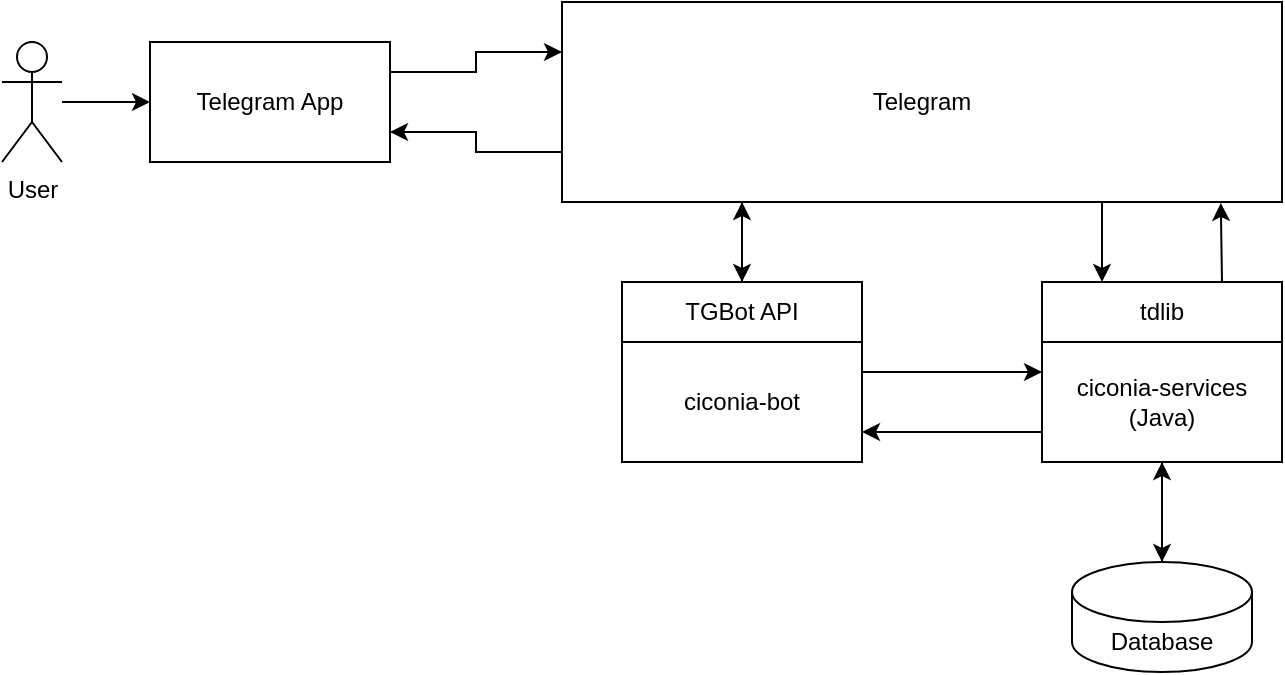 <mxfile version="23.1.5" type="embed" pages="4">
  <diagram id="23iRSUPoRavnBvh4doch" name="Prototype">
    <mxGraphModel dx="1207" dy="770" grid="1" gridSize="10" guides="1" tooltips="1" connect="1" arrows="1" fold="1" page="1" pageScale="1" pageWidth="827" pageHeight="1169" math="0" shadow="0">
      <root>
        <mxCell id="0" />
        <mxCell id="1" parent="0" />
        <mxCell id="12" style="edgeStyle=orthogonalEdgeStyle;rounded=0;orthogonalLoop=1;jettySize=auto;html=1;exitX=0.75;exitY=1;exitDx=0;exitDy=0;entryX=0.25;entryY=0;entryDx=0;entryDy=0;" parent="1" source="3" target="5" edge="1">
          <mxGeometry relative="1" as="geometry" />
        </mxCell>
        <mxCell id="19" style="edgeStyle=orthogonalEdgeStyle;rounded=0;orthogonalLoop=1;jettySize=auto;html=1;exitX=0.25;exitY=1;exitDx=0;exitDy=0;entryX=0.5;entryY=0;entryDx=0;entryDy=0;" parent="1" source="3" target="17" edge="1">
          <mxGeometry relative="1" as="geometry" />
        </mxCell>
        <mxCell id="41" style="edgeStyle=orthogonalEdgeStyle;rounded=0;orthogonalLoop=1;jettySize=auto;html=1;exitX=0;exitY=0.75;exitDx=0;exitDy=0;entryX=1;entryY=0.75;entryDx=0;entryDy=0;" parent="1" source="3" target="20" edge="1">
          <mxGeometry relative="1" as="geometry" />
        </mxCell>
        <mxCell id="3" value="Telegram" style="rounded=0;whiteSpace=wrap;html=1;" parent="1" vertex="1">
          <mxGeometry x="374" y="417" width="360" height="100" as="geometry" />
        </mxCell>
        <mxCell id="6" value="" style="group" parent="1" vertex="1" connectable="0">
          <mxGeometry x="614" y="557" width="120" height="90" as="geometry" />
        </mxCell>
        <mxCell id="4" value="ciconia-services (Java)" style="rounded=0;whiteSpace=wrap;html=1;" parent="6" vertex="1">
          <mxGeometry y="30" width="120" height="60" as="geometry" />
        </mxCell>
        <mxCell id="5" value="tdlib" style="rounded=0;whiteSpace=wrap;html=1;" parent="6" vertex="1">
          <mxGeometry width="120" height="30" as="geometry" />
        </mxCell>
        <mxCell id="13" style="edgeStyle=orthogonalEdgeStyle;rounded=0;orthogonalLoop=1;jettySize=auto;html=1;exitX=0.75;exitY=0;exitDx=0;exitDy=0;entryX=0.915;entryY=1.005;entryDx=0;entryDy=0;entryPerimeter=0;" parent="1" source="5" target="3" edge="1">
          <mxGeometry relative="1" as="geometry" />
        </mxCell>
        <mxCell id="15" value="" style="group" parent="1" vertex="1" connectable="0">
          <mxGeometry x="404" y="557" width="120" height="90" as="geometry" />
        </mxCell>
        <mxCell id="16" value="ciconia-bot" style="rounded=0;whiteSpace=wrap;html=1;" parent="15" vertex="1">
          <mxGeometry y="30" width="120" height="60" as="geometry" />
        </mxCell>
        <mxCell id="17" value="TGBot API" style="rounded=0;whiteSpace=wrap;html=1;" parent="15" vertex="1">
          <mxGeometry width="120" height="30" as="geometry" />
        </mxCell>
        <mxCell id="18" style="edgeStyle=orthogonalEdgeStyle;rounded=0;orthogonalLoop=1;jettySize=auto;html=1;exitX=0.5;exitY=0;exitDx=0;exitDy=0;entryX=0.25;entryY=1;entryDx=0;entryDy=0;" parent="1" source="17" target="3" edge="1">
          <mxGeometry relative="1" as="geometry" />
        </mxCell>
        <mxCell id="40" style="edgeStyle=orthogonalEdgeStyle;rounded=0;orthogonalLoop=1;jettySize=auto;html=1;exitX=1;exitY=0.25;exitDx=0;exitDy=0;entryX=0;entryY=0.25;entryDx=0;entryDy=0;" parent="1" source="20" target="3" edge="1">
          <mxGeometry relative="1" as="geometry" />
        </mxCell>
        <mxCell id="20" value="Telegram App" style="rounded=0;whiteSpace=wrap;html=1;" parent="1" vertex="1">
          <mxGeometry x="168" y="437" width="120" height="60" as="geometry" />
        </mxCell>
        <mxCell id="25" style="edgeStyle=orthogonalEdgeStyle;rounded=0;orthogonalLoop=1;jettySize=auto;html=1;entryX=0;entryY=0.5;entryDx=0;entryDy=0;" parent="1" source="24" target="20" edge="1">
          <mxGeometry relative="1" as="geometry" />
        </mxCell>
        <mxCell id="24" value="User" style="shape=umlActor;verticalLabelPosition=bottom;verticalAlign=top;html=1;outlineConnect=0;" parent="1" vertex="1">
          <mxGeometry x="94" y="437" width="30" height="60" as="geometry" />
        </mxCell>
        <mxCell id="43" style="edgeStyle=orthogonalEdgeStyle;rounded=0;orthogonalLoop=1;jettySize=auto;html=1;exitX=0.5;exitY=0;exitDx=0;exitDy=0;exitPerimeter=0;entryX=0.5;entryY=1;entryDx=0;entryDy=0;" parent="1" source="31" target="4" edge="1">
          <mxGeometry relative="1" as="geometry" />
        </mxCell>
        <mxCell id="31" value="Database" style="shape=cylinder3;whiteSpace=wrap;html=1;boundedLbl=1;backgroundOutline=1;size=15;" parent="1" vertex="1">
          <mxGeometry x="629" y="697" width="90" height="55" as="geometry" />
        </mxCell>
        <mxCell id="38" style="edgeStyle=orthogonalEdgeStyle;rounded=0;orthogonalLoop=1;jettySize=auto;html=1;exitX=1;exitY=0.25;exitDx=0;exitDy=0;entryX=0;entryY=0.25;entryDx=0;entryDy=0;" parent="1" source="16" target="4" edge="1">
          <mxGeometry relative="1" as="geometry" />
        </mxCell>
        <mxCell id="39" style="edgeStyle=orthogonalEdgeStyle;rounded=0;orthogonalLoop=1;jettySize=auto;html=1;exitX=0;exitY=0.75;exitDx=0;exitDy=0;entryX=1;entryY=0.75;entryDx=0;entryDy=0;" parent="1" source="4" target="16" edge="1">
          <mxGeometry relative="1" as="geometry" />
        </mxCell>
        <mxCell id="42" style="edgeStyle=orthogonalEdgeStyle;rounded=0;orthogonalLoop=1;jettySize=auto;html=1;exitX=0.5;exitY=1;exitDx=0;exitDy=0;entryX=0.5;entryY=0;entryDx=0;entryDy=0;entryPerimeter=0;" parent="1" source="4" target="31" edge="1">
          <mxGeometry relative="1" as="geometry" />
        </mxCell>
      </root>
    </mxGraphModel>
  </diagram>
  <diagram id="TZAkJrTPE075o1jGpzSU" name="Scalling">
    <mxGraphModel dx="1160" dy="800" grid="1" gridSize="10" guides="1" tooltips="1" connect="1" arrows="1" fold="1" page="1" pageScale="1" pageWidth="850" pageHeight="1100" math="0" shadow="0">
      <root>
        <mxCell id="0" />
        <mxCell id="1" parent="0" />
        <mxCell id="9VFUvdVBJb9TwKsWj_lX-1" style="edgeStyle=orthogonalEdgeStyle;rounded=0;orthogonalLoop=1;jettySize=auto;html=1;exitX=0;exitY=0.75;exitDx=0;exitDy=0;entryX=1;entryY=0.75;entryDx=0;entryDy=0;" parent="1" source="9VFUvdVBJb9TwKsWj_lX-2" target="9VFUvdVBJb9TwKsWj_lX-4" edge="1">
          <mxGeometry relative="1" as="geometry" />
        </mxCell>
        <mxCell id="-p5dmgcUsTs1yUpg1Aqh-49" style="edgeStyle=orthogonalEdgeStyle;rounded=0;orthogonalLoop=1;jettySize=auto;html=1;exitX=0.25;exitY=1;exitDx=0;exitDy=0;entryX=0.5;entryY=0;entryDx=0;entryDy=0;" parent="1" source="9VFUvdVBJb9TwKsWj_lX-2" target="d-3tx2xMSrB6JJNtMcvm-3" edge="1">
          <mxGeometry relative="1" as="geometry" />
        </mxCell>
        <mxCell id="9VFUvdVBJb9TwKsWj_lX-2" value="Telegram" style="rounded=0;whiteSpace=wrap;html=1;" parent="1" vertex="1">
          <mxGeometry x="404" y="270" width="256" height="100" as="geometry" />
        </mxCell>
        <mxCell id="9VFUvdVBJb9TwKsWj_lX-3" style="edgeStyle=orthogonalEdgeStyle;rounded=0;orthogonalLoop=1;jettySize=auto;html=1;exitX=1;exitY=0.25;exitDx=0;exitDy=0;entryX=0;entryY=0.25;entryDx=0;entryDy=0;" parent="1" source="9VFUvdVBJb9TwKsWj_lX-4" target="9VFUvdVBJb9TwKsWj_lX-2" edge="1">
          <mxGeometry relative="1" as="geometry" />
        </mxCell>
        <mxCell id="9VFUvdVBJb9TwKsWj_lX-4" value="Telegram App" style="rounded=0;whiteSpace=wrap;html=1;" parent="1" vertex="1">
          <mxGeometry x="190" y="290" width="120" height="60" as="geometry" />
        </mxCell>
        <mxCell id="9VFUvdVBJb9TwKsWj_lX-5" style="edgeStyle=orthogonalEdgeStyle;rounded=0;orthogonalLoop=1;jettySize=auto;html=1;entryX=0;entryY=0.5;entryDx=0;entryDy=0;" parent="1" source="9VFUvdVBJb9TwKsWj_lX-6" target="9VFUvdVBJb9TwKsWj_lX-4" edge="1">
          <mxGeometry relative="1" as="geometry" />
        </mxCell>
        <mxCell id="9VFUvdVBJb9TwKsWj_lX-6" value="User" style="shape=umlActor;verticalLabelPosition=bottom;verticalAlign=top;html=1;outlineConnect=0;" parent="1" vertex="1">
          <mxGeometry x="110" y="290" width="30" height="60" as="geometry" />
        </mxCell>
        <mxCell id="d-3tx2xMSrB6JJNtMcvm-1" value="" style="group" parent="1" vertex="1" connectable="0">
          <mxGeometry x="408" y="414" width="120" height="92" as="geometry" />
        </mxCell>
        <mxCell id="d-3tx2xMSrB6JJNtMcvm-2" value="ciconia-bot" style="rounded=0;whiteSpace=wrap;html=1;" parent="d-3tx2xMSrB6JJNtMcvm-1" vertex="1">
          <mxGeometry y="30" width="120" height="60" as="geometry" />
        </mxCell>
        <mxCell id="d-3tx2xMSrB6JJNtMcvm-3" value="TGBot API" style="rounded=0;whiteSpace=wrap;html=1;" parent="d-3tx2xMSrB6JJNtMcvm-1" vertex="1">
          <mxGeometry width="120" height="30" as="geometry" />
        </mxCell>
        <mxCell id="-p5dmgcUsTs1yUpg1Aqh-57" style="edgeStyle=orthogonalEdgeStyle;rounded=0;orthogonalLoop=1;jettySize=auto;html=1;exitX=1;exitY=0.5;exitDx=0;exitDy=0;exitPerimeter=0;entryX=0;entryY=0.5;entryDx=0;entryDy=0;" parent="1" source="RIoNMGb2kLzQZ3v9aLQS-3" target="-p5dmgcUsTs1yUpg1Aqh-34" edge="1">
          <mxGeometry relative="1" as="geometry" />
        </mxCell>
        <mxCell id="RIoNMGb2kLzQZ3v9aLQS-3" value="Gateway DB" style="shape=cylinder3;whiteSpace=wrap;html=1;boundedLbl=1;backgroundOutline=1;size=15;" parent="1" vertex="1">
          <mxGeometry x="70" y="444" width="110" height="60" as="geometry" />
        </mxCell>
        <mxCell id="-p5dmgcUsTs1yUpg1Aqh-1" value="" style="group" parent="1" vertex="1" connectable="0">
          <mxGeometry x="140" y="741" width="120" height="90" as="geometry" />
        </mxCell>
        <mxCell id="-p5dmgcUsTs1yUpg1Aqh-2" value="ciconia-services (Java)" style="rounded=0;whiteSpace=wrap;html=1;" parent="-p5dmgcUsTs1yUpg1Aqh-1" vertex="1">
          <mxGeometry y="30" width="120" height="60" as="geometry" />
        </mxCell>
        <mxCell id="-p5dmgcUsTs1yUpg1Aqh-3" value="tdlib" style="rounded=0;whiteSpace=wrap;html=1;" parent="-p5dmgcUsTs1yUpg1Aqh-1" vertex="1">
          <mxGeometry width="120" height="30" as="geometry" />
        </mxCell>
        <mxCell id="-p5dmgcUsTs1yUpg1Aqh-4" value="" style="group" parent="1" vertex="1" connectable="0">
          <mxGeometry x="290" y="741" width="120" height="90" as="geometry" />
        </mxCell>
        <mxCell id="-p5dmgcUsTs1yUpg1Aqh-5" value="ciconia-services (Java)" style="rounded=0;whiteSpace=wrap;html=1;" parent="-p5dmgcUsTs1yUpg1Aqh-4" vertex="1">
          <mxGeometry y="30" width="120" height="60" as="geometry" />
        </mxCell>
        <mxCell id="-p5dmgcUsTs1yUpg1Aqh-6" value="tdlib" style="rounded=0;whiteSpace=wrap;html=1;" parent="-p5dmgcUsTs1yUpg1Aqh-4" vertex="1">
          <mxGeometry width="120" height="30" as="geometry" />
        </mxCell>
        <mxCell id="-p5dmgcUsTs1yUpg1Aqh-7" value="" style="group" parent="1" vertex="1" connectable="0">
          <mxGeometry x="450" y="741" width="120" height="90" as="geometry" />
        </mxCell>
        <mxCell id="-p5dmgcUsTs1yUpg1Aqh-8" value="ciconia-services (Java)" style="rounded=0;whiteSpace=wrap;html=1;" parent="-p5dmgcUsTs1yUpg1Aqh-7" vertex="1">
          <mxGeometry y="30" width="120" height="60" as="geometry" />
        </mxCell>
        <mxCell id="-p5dmgcUsTs1yUpg1Aqh-9" value="tdlib" style="rounded=0;whiteSpace=wrap;html=1;" parent="-p5dmgcUsTs1yUpg1Aqh-7" vertex="1">
          <mxGeometry width="120" height="30" as="geometry" />
        </mxCell>
        <mxCell id="-p5dmgcUsTs1yUpg1Aqh-11" value="&lt;font style=&quot;font-size: 20px;&quot;&gt;......&lt;/font&gt;" style="text;html=1;align=center;verticalAlign=middle;whiteSpace=wrap;rounded=0;" parent="1" vertex="1">
          <mxGeometry x="590" y="771" width="60" height="30" as="geometry" />
        </mxCell>
        <mxCell id="-p5dmgcUsTs1yUpg1Aqh-12" value="" style="group" parent="1" vertex="1" connectable="0">
          <mxGeometry x="660" y="741" width="120" height="90" as="geometry" />
        </mxCell>
        <mxCell id="-p5dmgcUsTs1yUpg1Aqh-13" value="ciconia-services (Java)" style="rounded=0;whiteSpace=wrap;html=1;" parent="-p5dmgcUsTs1yUpg1Aqh-12" vertex="1">
          <mxGeometry y="30" width="120" height="60" as="geometry" />
        </mxCell>
        <mxCell id="-p5dmgcUsTs1yUpg1Aqh-14" value="tdlib" style="rounded=0;whiteSpace=wrap;html=1;" parent="-p5dmgcUsTs1yUpg1Aqh-12" vertex="1">
          <mxGeometry width="120" height="30" as="geometry" />
        </mxCell>
        <mxCell id="-p5dmgcUsTs1yUpg1Aqh-16" style="edgeStyle=orthogonalEdgeStyle;rounded=0;orthogonalLoop=1;jettySize=auto;html=1;exitX=0.5;exitY=0;exitDx=0;exitDy=0;entryX=1;entryY=0.5;entryDx=0;entryDy=0;entryPerimeter=0;" parent="1" source="-p5dmgcUsTs1yUpg1Aqh-3" target="-p5dmgcUsTs1yUpg1Aqh-15" edge="1">
          <mxGeometry relative="1" as="geometry" />
        </mxCell>
        <mxCell id="-p5dmgcUsTs1yUpg1Aqh-18" style="edgeStyle=orthogonalEdgeStyle;rounded=0;orthogonalLoop=1;jettySize=auto;html=1;exitX=0.5;exitY=0;exitDx=0;exitDy=0;entryX=1;entryY=0.5;entryDx=0;entryDy=0;entryPerimeter=0;" parent="1" source="-p5dmgcUsTs1yUpg1Aqh-6" target="-p5dmgcUsTs1yUpg1Aqh-15" edge="1">
          <mxGeometry relative="1" as="geometry" />
        </mxCell>
        <mxCell id="-p5dmgcUsTs1yUpg1Aqh-19" style="edgeStyle=orthogonalEdgeStyle;rounded=0;orthogonalLoop=1;jettySize=auto;html=1;exitX=0.5;exitY=0;exitDx=0;exitDy=0;entryX=1;entryY=0.5;entryDx=0;entryDy=0;entryPerimeter=0;" parent="1" source="-p5dmgcUsTs1yUpg1Aqh-9" target="-p5dmgcUsTs1yUpg1Aqh-15" edge="1">
          <mxGeometry relative="1" as="geometry" />
        </mxCell>
        <mxCell id="-p5dmgcUsTs1yUpg1Aqh-20" style="edgeStyle=orthogonalEdgeStyle;rounded=0;orthogonalLoop=1;jettySize=auto;html=1;exitX=0.5;exitY=0;exitDx=0;exitDy=0;entryX=1;entryY=0.5;entryDx=0;entryDy=0;entryPerimeter=0;" parent="1" source="-p5dmgcUsTs1yUpg1Aqh-14" target="-p5dmgcUsTs1yUpg1Aqh-15" edge="1">
          <mxGeometry relative="1" as="geometry" />
        </mxCell>
        <mxCell id="-p5dmgcUsTs1yUpg1Aqh-41" style="edgeStyle=orthogonalEdgeStyle;rounded=0;orthogonalLoop=1;jettySize=auto;html=1;exitX=0.25;exitY=1;exitDx=0;exitDy=0;entryX=-0.011;entryY=0.84;entryDx=0;entryDy=0;entryPerimeter=0;" parent="1" source="-p5dmgcUsTs1yUpg1Aqh-34" target="-p5dmgcUsTs1yUpg1Aqh-15" edge="1">
          <mxGeometry relative="1" as="geometry">
            <mxPoint x="250" y="650" as="targetPoint" />
          </mxGeometry>
        </mxCell>
        <mxCell id="-p5dmgcUsTs1yUpg1Aqh-43" style="edgeStyle=orthogonalEdgeStyle;rounded=0;orthogonalLoop=1;jettySize=auto;html=1;exitX=1;exitY=0.75;exitDx=0;exitDy=0;entryX=0;entryY=0.75;entryDx=0;entryDy=0;" parent="1" source="-p5dmgcUsTs1yUpg1Aqh-34" target="d-3tx2xMSrB6JJNtMcvm-2" edge="1">
          <mxGeometry relative="1" as="geometry" />
        </mxCell>
        <mxCell id="-p5dmgcUsTs1yUpg1Aqh-34" value="Gateway service" style="rounded=0;whiteSpace=wrap;html=1;" parent="1" vertex="1">
          <mxGeometry x="228" y="444" width="120" height="60" as="geometry" />
        </mxCell>
        <mxCell id="-p5dmgcUsTs1yUpg1Aqh-44" style="edgeStyle=orthogonalEdgeStyle;rounded=0;orthogonalLoop=1;jettySize=auto;html=1;exitX=0;exitY=0.25;exitDx=0;exitDy=0;entryX=1;entryY=0.25;entryDx=0;entryDy=0;" parent="1" source="d-3tx2xMSrB6JJNtMcvm-2" target="-p5dmgcUsTs1yUpg1Aqh-34" edge="1">
          <mxGeometry relative="1" as="geometry" />
        </mxCell>
        <mxCell id="-p5dmgcUsTs1yUpg1Aqh-48" style="edgeStyle=orthogonalEdgeStyle;rounded=0;orthogonalLoop=1;jettySize=auto;html=1;exitX=0.75;exitY=1;exitDx=0;exitDy=0;entryX=0;entryY=0;entryDx=0;entryDy=153.25;entryPerimeter=0;" parent="1" source="9VFUvdVBJb9TwKsWj_lX-2" target="-p5dmgcUsTs1yUpg1Aqh-15" edge="1">
          <mxGeometry relative="1" as="geometry" />
        </mxCell>
        <mxCell id="-p5dmgcUsTs1yUpg1Aqh-50" style="edgeStyle=orthogonalEdgeStyle;rounded=0;orthogonalLoop=1;jettySize=auto;html=1;exitX=0;exitY=0;exitDx=0;exitDy=431.25;exitPerimeter=0;entryX=0.75;entryY=1;entryDx=0;entryDy=0;" parent="1" source="-p5dmgcUsTs1yUpg1Aqh-15" target="-p5dmgcUsTs1yUpg1Aqh-34" edge="1">
          <mxGeometry relative="1" as="geometry" />
        </mxCell>
        <mxCell id="-p5dmgcUsTs1yUpg1Aqh-51" value="" style="group" parent="1" vertex="1" connectable="0">
          <mxGeometry x="165" y="606" width="585" height="35" as="geometry" />
        </mxCell>
        <mxCell id="-p5dmgcUsTs1yUpg1Aqh-15" value="" style="shape=cylinder3;whiteSpace=wrap;html=1;boundedLbl=1;backgroundOutline=1;size=15;rotation=90;" parent="-p5dmgcUsTs1yUpg1Aqh-51" vertex="1">
          <mxGeometry x="275" y="-275" width="35" height="585" as="geometry" />
        </mxCell>
        <mxCell id="-p5dmgcUsTs1yUpg1Aqh-32" value="HTTP, MTProto" style="text;html=1;align=center;verticalAlign=middle;whiteSpace=wrap;rounded=0;" parent="-p5dmgcUsTs1yUpg1Aqh-51" vertex="1">
          <mxGeometry x="221.75" y="2.5" width="98.5" height="30" as="geometry" />
        </mxCell>
        <mxCell id="-p5dmgcUsTs1yUpg1Aqh-52" style="edgeStyle=orthogonalEdgeStyle;rounded=0;orthogonalLoop=1;jettySize=auto;html=1;exitX=0;exitY=0;exitDx=0;exitDy=153.75;exitPerimeter=0;entryX=0.75;entryY=1;entryDx=0;entryDy=0;" parent="1" source="-p5dmgcUsTs1yUpg1Aqh-15" target="9VFUvdVBJb9TwKsWj_lX-2" edge="1">
          <mxGeometry relative="1" as="geometry" />
        </mxCell>
        <mxCell id="-p5dmgcUsTs1yUpg1Aqh-53" style="edgeStyle=orthogonalEdgeStyle;rounded=0;orthogonalLoop=1;jettySize=auto;html=1;exitX=1;exitY=0.5;exitDx=0;exitDy=0;exitPerimeter=0;entryX=0.5;entryY=0;entryDx=0;entryDy=0;" parent="1" source="-p5dmgcUsTs1yUpg1Aqh-15" target="-p5dmgcUsTs1yUpg1Aqh-3" edge="1">
          <mxGeometry relative="1" as="geometry" />
        </mxCell>
        <mxCell id="-p5dmgcUsTs1yUpg1Aqh-54" style="edgeStyle=orthogonalEdgeStyle;rounded=0;orthogonalLoop=1;jettySize=auto;html=1;exitX=1;exitY=0.5;exitDx=0;exitDy=0;exitPerimeter=0;entryX=0.5;entryY=0;entryDx=0;entryDy=0;" parent="1" source="-p5dmgcUsTs1yUpg1Aqh-15" target="-p5dmgcUsTs1yUpg1Aqh-6" edge="1">
          <mxGeometry relative="1" as="geometry" />
        </mxCell>
        <mxCell id="-p5dmgcUsTs1yUpg1Aqh-55" style="edgeStyle=orthogonalEdgeStyle;rounded=0;orthogonalLoop=1;jettySize=auto;html=1;exitX=1;exitY=0.5;exitDx=0;exitDy=0;exitPerimeter=0;entryX=0.5;entryY=0;entryDx=0;entryDy=0;" parent="1" source="-p5dmgcUsTs1yUpg1Aqh-15" target="-p5dmgcUsTs1yUpg1Aqh-9" edge="1">
          <mxGeometry relative="1" as="geometry" />
        </mxCell>
        <mxCell id="-p5dmgcUsTs1yUpg1Aqh-56" style="edgeStyle=orthogonalEdgeStyle;rounded=0;orthogonalLoop=1;jettySize=auto;html=1;exitX=1;exitY=0.5;exitDx=0;exitDy=0;exitPerimeter=0;entryX=0.5;entryY=0;entryDx=0;entryDy=0;" parent="1" source="-p5dmgcUsTs1yUpg1Aqh-15" target="-p5dmgcUsTs1yUpg1Aqh-14" edge="1">
          <mxGeometry relative="1" as="geometry" />
        </mxCell>
        <mxCell id="-p5dmgcUsTs1yUpg1Aqh-58" style="edgeStyle=orthogonalEdgeStyle;rounded=0;orthogonalLoop=1;jettySize=auto;html=1;exitX=0;exitY=0.5;exitDx=0;exitDy=0;entryX=1;entryY=0.5;entryDx=0;entryDy=0;entryPerimeter=0;" parent="1" source="-p5dmgcUsTs1yUpg1Aqh-34" target="RIoNMGb2kLzQZ3v9aLQS-3" edge="1">
          <mxGeometry relative="1" as="geometry" />
        </mxCell>
      </root>
    </mxGraphModel>
  </diagram>
  <diagram id="ZtVJnoFqKTWC91mG8yb8" name="Entities">
    <mxGraphModel dx="1207" dy="770" grid="1" gridSize="10" guides="1" tooltips="1" connect="1" arrows="1" fold="1" page="1" pageScale="1" pageWidth="850" pageHeight="1100" math="0" shadow="0">
      <root>
        <mxCell id="0" />
        <mxCell id="1" parent="0" />
        <mxCell id="-vrXucnVgT2ec5e4fZtO-1" value="channels" style="shape=table;startSize=30;container=1;collapsible=1;childLayout=tableLayout;fixedRows=1;rowLines=0;fontStyle=1;align=center;resizeLast=1;html=1;" parent="1" vertex="1">
          <mxGeometry x="20" y="260" width="180" height="150" as="geometry" />
        </mxCell>
        <mxCell id="-vrXucnVgT2ec5e4fZtO-2" value="" style="shape=tableRow;horizontal=0;startSize=0;swimlaneHead=0;swimlaneBody=0;fillColor=none;collapsible=0;dropTarget=0;points=[[0,0.5],[1,0.5]];portConstraint=eastwest;top=0;left=0;right=0;bottom=1;" parent="-vrXucnVgT2ec5e4fZtO-1" vertex="1">
          <mxGeometry y="30" width="180" height="30" as="geometry" />
        </mxCell>
        <mxCell id="-vrXucnVgT2ec5e4fZtO-3" value="PK" style="shape=partialRectangle;connectable=0;fillColor=none;top=0;left=0;bottom=0;right=0;fontStyle=1;overflow=hidden;whiteSpace=wrap;html=1;" parent="-vrXucnVgT2ec5e4fZtO-2" vertex="1">
          <mxGeometry width="30" height="30" as="geometry">
            <mxRectangle width="30" height="30" as="alternateBounds" />
          </mxGeometry>
        </mxCell>
        <mxCell id="-vrXucnVgT2ec5e4fZtO-4" value="id" style="shape=partialRectangle;connectable=0;fillColor=none;top=0;left=0;bottom=0;right=0;align=left;spacingLeft=6;fontStyle=5;overflow=hidden;whiteSpace=wrap;html=1;" parent="-vrXucnVgT2ec5e4fZtO-2" vertex="1">
          <mxGeometry x="30" width="150" height="30" as="geometry">
            <mxRectangle width="150" height="30" as="alternateBounds" />
          </mxGeometry>
        </mxCell>
        <mxCell id="-vrXucnVgT2ec5e4fZtO-5" value="" style="shape=tableRow;horizontal=0;startSize=0;swimlaneHead=0;swimlaneBody=0;fillColor=none;collapsible=0;dropTarget=0;points=[[0,0.5],[1,0.5]];portConstraint=eastwest;top=0;left=0;right=0;bottom=0;" parent="-vrXucnVgT2ec5e4fZtO-1" vertex="1">
          <mxGeometry y="60" width="180" height="30" as="geometry" />
        </mxCell>
        <mxCell id="-vrXucnVgT2ec5e4fZtO-6" value="" style="shape=partialRectangle;connectable=0;fillColor=none;top=0;left=0;bottom=0;right=0;editable=1;overflow=hidden;whiteSpace=wrap;html=1;" parent="-vrXucnVgT2ec5e4fZtO-5" vertex="1">
          <mxGeometry width="30" height="30" as="geometry">
            <mxRectangle width="30" height="30" as="alternateBounds" />
          </mxGeometry>
        </mxCell>
        <mxCell id="-vrXucnVgT2ec5e4fZtO-7" value="supergroup_id" style="shape=partialRectangle;connectable=0;fillColor=none;top=0;left=0;bottom=0;right=0;align=left;spacingLeft=6;overflow=hidden;whiteSpace=wrap;html=1;" parent="-vrXucnVgT2ec5e4fZtO-5" vertex="1">
          <mxGeometry x="30" width="150" height="30" as="geometry">
            <mxRectangle width="150" height="30" as="alternateBounds" />
          </mxGeometry>
        </mxCell>
        <mxCell id="-vrXucnVgT2ec5e4fZtO-8" value="" style="shape=tableRow;horizontal=0;startSize=0;swimlaneHead=0;swimlaneBody=0;fillColor=none;collapsible=0;dropTarget=0;points=[[0,0.5],[1,0.5]];portConstraint=eastwest;top=0;left=0;right=0;bottom=0;" parent="-vrXucnVgT2ec5e4fZtO-1" vertex="1">
          <mxGeometry y="90" width="180" height="30" as="geometry" />
        </mxCell>
        <mxCell id="-vrXucnVgT2ec5e4fZtO-9" value="" style="shape=partialRectangle;connectable=0;fillColor=none;top=0;left=0;bottom=0;right=0;editable=1;overflow=hidden;whiteSpace=wrap;html=1;" parent="-vrXucnVgT2ec5e4fZtO-8" vertex="1">
          <mxGeometry width="30" height="30" as="geometry">
            <mxRectangle width="30" height="30" as="alternateBounds" />
          </mxGeometry>
        </mxCell>
        <mxCell id="-vrXucnVgT2ec5e4fZtO-10" value="name" style="shape=partialRectangle;connectable=0;fillColor=none;top=0;left=0;bottom=0;right=0;align=left;spacingLeft=6;overflow=hidden;whiteSpace=wrap;html=1;" parent="-vrXucnVgT2ec5e4fZtO-8" vertex="1">
          <mxGeometry x="30" width="150" height="30" as="geometry">
            <mxRectangle width="150" height="30" as="alternateBounds" />
          </mxGeometry>
        </mxCell>
        <mxCell id="-vrXucnVgT2ec5e4fZtO-11" value="" style="shape=tableRow;horizontal=0;startSize=0;swimlaneHead=0;swimlaneBody=0;fillColor=none;collapsible=0;dropTarget=0;points=[[0,0.5],[1,0.5]];portConstraint=eastwest;top=0;left=0;right=0;bottom=0;" parent="-vrXucnVgT2ec5e4fZtO-1" vertex="1">
          <mxGeometry y="120" width="180" height="30" as="geometry" />
        </mxCell>
        <mxCell id="-vrXucnVgT2ec5e4fZtO-12" value="" style="shape=partialRectangle;connectable=0;fillColor=none;top=0;left=0;bottom=0;right=0;editable=1;overflow=hidden;whiteSpace=wrap;html=1;" parent="-vrXucnVgT2ec5e4fZtO-11" vertex="1">
          <mxGeometry width="30" height="30" as="geometry">
            <mxRectangle width="30" height="30" as="alternateBounds" />
          </mxGeometry>
        </mxCell>
        <mxCell id="-vrXucnVgT2ec5e4fZtO-13" value="title" style="shape=partialRectangle;connectable=0;fillColor=none;top=0;left=0;bottom=0;right=0;align=left;spacingLeft=6;overflow=hidden;whiteSpace=wrap;html=1;" parent="-vrXucnVgT2ec5e4fZtO-11" vertex="1">
          <mxGeometry x="30" width="150" height="30" as="geometry">
            <mxRectangle width="150" height="30" as="alternateBounds" />
          </mxGeometry>
        </mxCell>
        <mxCell id="-vrXucnVgT2ec5e4fZtO-14" value="messages" style="shape=table;startSize=30;container=1;collapsible=1;childLayout=tableLayout;fixedRows=1;rowLines=0;fontStyle=1;align=center;resizeLast=1;html=1;" parent="1" vertex="1">
          <mxGeometry x="280" y="380" width="180" height="180" as="geometry" />
        </mxCell>
        <mxCell id="-vrXucnVgT2ec5e4fZtO-15" value="" style="shape=tableRow;horizontal=0;startSize=0;swimlaneHead=0;swimlaneBody=0;fillColor=none;collapsible=0;dropTarget=0;points=[[0,0.5],[1,0.5]];portConstraint=eastwest;top=0;left=0;right=0;bottom=1;" parent="-vrXucnVgT2ec5e4fZtO-14" vertex="1">
          <mxGeometry y="30" width="180" height="30" as="geometry" />
        </mxCell>
        <mxCell id="-vrXucnVgT2ec5e4fZtO-16" value="PK" style="shape=partialRectangle;connectable=0;fillColor=none;top=0;left=0;bottom=0;right=0;fontStyle=1;overflow=hidden;whiteSpace=wrap;html=1;" parent="-vrXucnVgT2ec5e4fZtO-15" vertex="1">
          <mxGeometry width="30" height="30" as="geometry">
            <mxRectangle width="30" height="30" as="alternateBounds" />
          </mxGeometry>
        </mxCell>
        <mxCell id="-vrXucnVgT2ec5e4fZtO-17" value="id" style="shape=partialRectangle;connectable=0;fillColor=none;top=0;left=0;bottom=0;right=0;align=left;spacingLeft=6;fontStyle=5;overflow=hidden;whiteSpace=wrap;html=1;" parent="-vrXucnVgT2ec5e4fZtO-15" vertex="1">
          <mxGeometry x="30" width="150" height="30" as="geometry">
            <mxRectangle width="150" height="30" as="alternateBounds" />
          </mxGeometry>
        </mxCell>
        <mxCell id="-vrXucnVgT2ec5e4fZtO-18" value="" style="shape=tableRow;horizontal=0;startSize=0;swimlaneHead=0;swimlaneBody=0;fillColor=none;collapsible=0;dropTarget=0;points=[[0,0.5],[1,0.5]];portConstraint=eastwest;top=0;left=0;right=0;bottom=0;" parent="-vrXucnVgT2ec5e4fZtO-14" vertex="1">
          <mxGeometry y="60" width="180" height="30" as="geometry" />
        </mxCell>
        <mxCell id="-vrXucnVgT2ec5e4fZtO-19" value="FK" style="shape=partialRectangle;connectable=0;fillColor=none;top=0;left=0;bottom=0;right=0;editable=1;overflow=hidden;whiteSpace=wrap;html=1;" parent="-vrXucnVgT2ec5e4fZtO-18" vertex="1">
          <mxGeometry width="30" height="30" as="geometry">
            <mxRectangle width="30" height="30" as="alternateBounds" />
          </mxGeometry>
        </mxCell>
        <mxCell id="-vrXucnVgT2ec5e4fZtO-20" value="channel_id" style="shape=partialRectangle;connectable=0;fillColor=none;top=0;left=0;bottom=0;right=0;align=left;spacingLeft=6;overflow=hidden;whiteSpace=wrap;html=1;" parent="-vrXucnVgT2ec5e4fZtO-18" vertex="1">
          <mxGeometry x="30" width="150" height="30" as="geometry">
            <mxRectangle width="150" height="30" as="alternateBounds" />
          </mxGeometry>
        </mxCell>
        <mxCell id="-vrXucnVgT2ec5e4fZtO-21" value="" style="shape=tableRow;horizontal=0;startSize=0;swimlaneHead=0;swimlaneBody=0;fillColor=none;collapsible=0;dropTarget=0;points=[[0,0.5],[1,0.5]];portConstraint=eastwest;top=0;left=0;right=0;bottom=0;" parent="-vrXucnVgT2ec5e4fZtO-14" vertex="1">
          <mxGeometry y="90" width="180" height="30" as="geometry" />
        </mxCell>
        <mxCell id="-vrXucnVgT2ec5e4fZtO-22" value="" style="shape=partialRectangle;connectable=0;fillColor=none;top=0;left=0;bottom=0;right=0;editable=1;overflow=hidden;whiteSpace=wrap;html=1;" parent="-vrXucnVgT2ec5e4fZtO-21" vertex="1">
          <mxGeometry width="30" height="30" as="geometry">
            <mxRectangle width="30" height="30" as="alternateBounds" />
          </mxGeometry>
        </mxCell>
        <mxCell id="-vrXucnVgT2ec5e4fZtO-23" value="link" style="shape=partialRectangle;connectable=0;fillColor=none;top=0;left=0;bottom=0;right=0;align=left;spacingLeft=6;overflow=hidden;whiteSpace=wrap;html=1;" parent="-vrXucnVgT2ec5e4fZtO-21" vertex="1">
          <mxGeometry x="30" width="150" height="30" as="geometry">
            <mxRectangle width="150" height="30" as="alternateBounds" />
          </mxGeometry>
        </mxCell>
        <mxCell id="-vrXucnVgT2ec5e4fZtO-24" value="" style="shape=tableRow;horizontal=0;startSize=0;swimlaneHead=0;swimlaneBody=0;fillColor=none;collapsible=0;dropTarget=0;points=[[0,0.5],[1,0.5]];portConstraint=eastwest;top=0;left=0;right=0;bottom=0;" parent="-vrXucnVgT2ec5e4fZtO-14" vertex="1">
          <mxGeometry y="120" width="180" height="30" as="geometry" />
        </mxCell>
        <mxCell id="-vrXucnVgT2ec5e4fZtO-25" value="" style="shape=partialRectangle;connectable=0;fillColor=none;top=0;left=0;bottom=0;right=0;editable=1;overflow=hidden;whiteSpace=wrap;html=1;" parent="-vrXucnVgT2ec5e4fZtO-24" vertex="1">
          <mxGeometry width="30" height="30" as="geometry">
            <mxRectangle width="30" height="30" as="alternateBounds" />
          </mxGeometry>
        </mxCell>
        <mxCell id="-vrXucnVgT2ec5e4fZtO-26" value="brief" style="shape=partialRectangle;connectable=0;fillColor=none;top=0;left=0;bottom=0;right=0;align=left;spacingLeft=6;overflow=hidden;whiteSpace=wrap;html=1;" parent="-vrXucnVgT2ec5e4fZtO-24" vertex="1">
          <mxGeometry x="30" width="150" height="30" as="geometry">
            <mxRectangle width="150" height="30" as="alternateBounds" />
          </mxGeometry>
        </mxCell>
        <mxCell id="-vrXucnVgT2ec5e4fZtO-87" value="" style="shape=tableRow;horizontal=0;startSize=0;swimlaneHead=0;swimlaneBody=0;fillColor=none;collapsible=0;dropTarget=0;points=[[0,0.5],[1,0.5]];portConstraint=eastwest;top=0;left=0;right=0;bottom=0;" parent="-vrXucnVgT2ec5e4fZtO-14" vertex="1">
          <mxGeometry y="150" width="180" height="30" as="geometry" />
        </mxCell>
        <mxCell id="-vrXucnVgT2ec5e4fZtO-88" value="" style="shape=partialRectangle;connectable=0;fillColor=none;top=0;left=0;bottom=0;right=0;editable=1;overflow=hidden;" parent="-vrXucnVgT2ec5e4fZtO-87" vertex="1">
          <mxGeometry width="30" height="30" as="geometry">
            <mxRectangle width="30" height="30" as="alternateBounds" />
          </mxGeometry>
        </mxCell>
        <mxCell id="-vrXucnVgT2ec5e4fZtO-89" value="text" style="shape=partialRectangle;connectable=0;fillColor=none;top=0;left=0;bottom=0;right=0;align=left;spacingLeft=6;overflow=hidden;" parent="-vrXucnVgT2ec5e4fZtO-87" vertex="1">
          <mxGeometry x="30" width="150" height="30" as="geometry">
            <mxRectangle width="150" height="30" as="alternateBounds" />
          </mxGeometry>
        </mxCell>
        <mxCell id="-vrXucnVgT2ec5e4fZtO-40" value="users" style="shape=table;startSize=30;container=1;collapsible=1;childLayout=tableLayout;fixedRows=1;rowLines=0;fontStyle=1;align=center;resizeLast=1;html=1;" parent="1" vertex="1">
          <mxGeometry x="530" y="130" width="180" height="210" as="geometry" />
        </mxCell>
        <mxCell id="-vrXucnVgT2ec5e4fZtO-41" value="" style="shape=tableRow;horizontal=0;startSize=0;swimlaneHead=0;swimlaneBody=0;fillColor=none;collapsible=0;dropTarget=0;points=[[0,0.5],[1,0.5]];portConstraint=eastwest;top=0;left=0;right=0;bottom=1;" parent="-vrXucnVgT2ec5e4fZtO-40" vertex="1">
          <mxGeometry y="30" width="180" height="30" as="geometry" />
        </mxCell>
        <mxCell id="-vrXucnVgT2ec5e4fZtO-42" value="PK" style="shape=partialRectangle;connectable=0;fillColor=none;top=0;left=0;bottom=0;right=0;fontStyle=1;overflow=hidden;whiteSpace=wrap;html=1;" parent="-vrXucnVgT2ec5e4fZtO-41" vertex="1">
          <mxGeometry width="30" height="30" as="geometry">
            <mxRectangle width="30" height="30" as="alternateBounds" />
          </mxGeometry>
        </mxCell>
        <mxCell id="-vrXucnVgT2ec5e4fZtO-43" value="id" style="shape=partialRectangle;connectable=0;fillColor=none;top=0;left=0;bottom=0;right=0;align=left;spacingLeft=6;fontStyle=5;overflow=hidden;whiteSpace=wrap;html=1;" parent="-vrXucnVgT2ec5e4fZtO-41" vertex="1">
          <mxGeometry x="30" width="150" height="30" as="geometry">
            <mxRectangle width="150" height="30" as="alternateBounds" />
          </mxGeometry>
        </mxCell>
        <mxCell id="-vrXucnVgT2ec5e4fZtO-44" value="" style="shape=tableRow;horizontal=0;startSize=0;swimlaneHead=0;swimlaneBody=0;fillColor=none;collapsible=0;dropTarget=0;points=[[0,0.5],[1,0.5]];portConstraint=eastwest;top=0;left=0;right=0;bottom=0;" parent="-vrXucnVgT2ec5e4fZtO-40" vertex="1">
          <mxGeometry y="60" width="180" height="30" as="geometry" />
        </mxCell>
        <mxCell id="-vrXucnVgT2ec5e4fZtO-45" value="" style="shape=partialRectangle;connectable=0;fillColor=none;top=0;left=0;bottom=0;right=0;editable=1;overflow=hidden;whiteSpace=wrap;html=1;" parent="-vrXucnVgT2ec5e4fZtO-44" vertex="1">
          <mxGeometry width="30" height="30" as="geometry">
            <mxRectangle width="30" height="30" as="alternateBounds" />
          </mxGeometry>
        </mxCell>
        <mxCell id="-vrXucnVgT2ec5e4fZtO-46" value="username" style="shape=partialRectangle;connectable=0;fillColor=none;top=0;left=0;bottom=0;right=0;align=left;spacingLeft=6;overflow=hidden;whiteSpace=wrap;html=1;" parent="-vrXucnVgT2ec5e4fZtO-44" vertex="1">
          <mxGeometry x="30" width="150" height="30" as="geometry">
            <mxRectangle width="150" height="30" as="alternateBounds" />
          </mxGeometry>
        </mxCell>
        <mxCell id="-vrXucnVgT2ec5e4fZtO-47" value="" style="shape=tableRow;horizontal=0;startSize=0;swimlaneHead=0;swimlaneBody=0;fillColor=none;collapsible=0;dropTarget=0;points=[[0,0.5],[1,0.5]];portConstraint=eastwest;top=0;left=0;right=0;bottom=0;" parent="-vrXucnVgT2ec5e4fZtO-40" vertex="1">
          <mxGeometry y="90" width="180" height="30" as="geometry" />
        </mxCell>
        <mxCell id="-vrXucnVgT2ec5e4fZtO-48" value="" style="shape=partialRectangle;connectable=0;fillColor=none;top=0;left=0;bottom=0;right=0;editable=1;overflow=hidden;whiteSpace=wrap;html=1;" parent="-vrXucnVgT2ec5e4fZtO-47" vertex="1">
          <mxGeometry width="30" height="30" as="geometry">
            <mxRectangle width="30" height="30" as="alternateBounds" />
          </mxGeometry>
        </mxCell>
        <mxCell id="-vrXucnVgT2ec5e4fZtO-49" value="first_name" style="shape=partialRectangle;connectable=0;fillColor=none;top=0;left=0;bottom=0;right=0;align=left;spacingLeft=6;overflow=hidden;whiteSpace=wrap;html=1;" parent="-vrXucnVgT2ec5e4fZtO-47" vertex="1">
          <mxGeometry x="30" width="150" height="30" as="geometry">
            <mxRectangle width="150" height="30" as="alternateBounds" />
          </mxGeometry>
        </mxCell>
        <mxCell id="-vrXucnVgT2ec5e4fZtO-50" value="" style="shape=tableRow;horizontal=0;startSize=0;swimlaneHead=0;swimlaneBody=0;fillColor=none;collapsible=0;dropTarget=0;points=[[0,0.5],[1,0.5]];portConstraint=eastwest;top=0;left=0;right=0;bottom=0;" parent="-vrXucnVgT2ec5e4fZtO-40" vertex="1">
          <mxGeometry y="120" width="180" height="30" as="geometry" />
        </mxCell>
        <mxCell id="-vrXucnVgT2ec5e4fZtO-51" value="" style="shape=partialRectangle;connectable=0;fillColor=none;top=0;left=0;bottom=0;right=0;editable=1;overflow=hidden;whiteSpace=wrap;html=1;" parent="-vrXucnVgT2ec5e4fZtO-50" vertex="1">
          <mxGeometry width="30" height="30" as="geometry">
            <mxRectangle width="30" height="30" as="alternateBounds" />
          </mxGeometry>
        </mxCell>
        <mxCell id="-vrXucnVgT2ec5e4fZtO-52" value="last_name" style="shape=partialRectangle;connectable=0;fillColor=none;top=0;left=0;bottom=0;right=0;align=left;spacingLeft=6;overflow=hidden;whiteSpace=wrap;html=1;" parent="-vrXucnVgT2ec5e4fZtO-50" vertex="1">
          <mxGeometry x="30" width="150" height="30" as="geometry">
            <mxRectangle width="150" height="30" as="alternateBounds" />
          </mxGeometry>
        </mxCell>
        <mxCell id="-vrXucnVgT2ec5e4fZtO-90" value="" style="shape=tableRow;horizontal=0;startSize=0;swimlaneHead=0;swimlaneBody=0;fillColor=none;collapsible=0;dropTarget=0;points=[[0,0.5],[1,0.5]];portConstraint=eastwest;top=0;left=0;right=0;bottom=0;" parent="-vrXucnVgT2ec5e4fZtO-40" vertex="1">
          <mxGeometry y="150" width="180" height="30" as="geometry" />
        </mxCell>
        <mxCell id="-vrXucnVgT2ec5e4fZtO-91" value="" style="shape=partialRectangle;connectable=0;fillColor=none;top=0;left=0;bottom=0;right=0;editable=1;overflow=hidden;" parent="-vrXucnVgT2ec5e4fZtO-90" vertex="1">
          <mxGeometry width="30" height="30" as="geometry">
            <mxRectangle width="30" height="30" as="alternateBounds" />
          </mxGeometry>
        </mxCell>
        <mxCell id="-vrXucnVgT2ec5e4fZtO-92" value="command" style="shape=partialRectangle;connectable=0;fillColor=none;top=0;left=0;bottom=0;right=0;align=left;spacingLeft=6;overflow=hidden;" parent="-vrXucnVgT2ec5e4fZtO-90" vertex="1">
          <mxGeometry x="30" width="150" height="30" as="geometry">
            <mxRectangle width="150" height="30" as="alternateBounds" />
          </mxGeometry>
        </mxCell>
        <mxCell id="uYbwY4Z1813oIK3D2snu-1" value="" style="shape=tableRow;horizontal=0;startSize=0;swimlaneHead=0;swimlaneBody=0;fillColor=none;collapsible=0;dropTarget=0;points=[[0,0.5],[1,0.5]];portConstraint=eastwest;top=0;left=0;right=0;bottom=0;" parent="-vrXucnVgT2ec5e4fZtO-40" vertex="1">
          <mxGeometry y="180" width="180" height="30" as="geometry" />
        </mxCell>
        <mxCell id="uYbwY4Z1813oIK3D2snu-2" value="" style="shape=partialRectangle;connectable=0;fillColor=none;top=0;left=0;bottom=0;right=0;editable=1;overflow=hidden;" parent="uYbwY4Z1813oIK3D2snu-1" vertex="1">
          <mxGeometry width="30" height="30" as="geometry">
            <mxRectangle width="30" height="30" as="alternateBounds" />
          </mxGeometry>
        </mxCell>
        <mxCell id="uYbwY4Z1813oIK3D2snu-3" value="chat_id" style="shape=partialRectangle;connectable=0;fillColor=none;top=0;left=0;bottom=0;right=0;align=left;spacingLeft=6;overflow=hidden;" parent="uYbwY4Z1813oIK3D2snu-1" vertex="1">
          <mxGeometry x="30" width="150" height="30" as="geometry">
            <mxRectangle width="150" height="30" as="alternateBounds" />
          </mxGeometry>
        </mxCell>
        <mxCell id="-vrXucnVgT2ec5e4fZtO-53" value="subscriptions" style="shape=table;startSize=30;container=1;collapsible=1;childLayout=tableLayout;fixedRows=1;rowLines=0;fontStyle=1;align=center;resizeLast=1;html=1;" parent="1" vertex="1">
          <mxGeometry x="280" y="160" width="180" height="90" as="geometry" />
        </mxCell>
        <mxCell id="-vrXucnVgT2ec5e4fZtO-57" value="" style="shape=tableRow;horizontal=0;startSize=0;swimlaneHead=0;swimlaneBody=0;fillColor=none;collapsible=0;dropTarget=0;points=[[0,0.5],[1,0.5]];portConstraint=eastwest;top=0;left=0;right=0;bottom=0;" parent="-vrXucnVgT2ec5e4fZtO-53" vertex="1">
          <mxGeometry y="30" width="180" height="30" as="geometry" />
        </mxCell>
        <mxCell id="-vrXucnVgT2ec5e4fZtO-58" value="FK" style="shape=partialRectangle;connectable=0;fillColor=none;top=0;left=0;bottom=0;right=0;editable=1;overflow=hidden;whiteSpace=wrap;html=1;" parent="-vrXucnVgT2ec5e4fZtO-57" vertex="1">
          <mxGeometry width="30" height="30" as="geometry">
            <mxRectangle width="30" height="30" as="alternateBounds" />
          </mxGeometry>
        </mxCell>
        <mxCell id="-vrXucnVgT2ec5e4fZtO-59" value="channel_id" style="shape=partialRectangle;connectable=0;fillColor=none;top=0;left=0;bottom=0;right=0;align=left;spacingLeft=6;overflow=hidden;whiteSpace=wrap;html=1;" parent="-vrXucnVgT2ec5e4fZtO-57" vertex="1">
          <mxGeometry x="30" width="150" height="30" as="geometry">
            <mxRectangle width="150" height="30" as="alternateBounds" />
          </mxGeometry>
        </mxCell>
        <mxCell id="-vrXucnVgT2ec5e4fZtO-60" value="" style="shape=tableRow;horizontal=0;startSize=0;swimlaneHead=0;swimlaneBody=0;fillColor=none;collapsible=0;dropTarget=0;points=[[0,0.5],[1,0.5]];portConstraint=eastwest;top=0;left=0;right=0;bottom=0;" parent="-vrXucnVgT2ec5e4fZtO-53" vertex="1">
          <mxGeometry y="60" width="180" height="30" as="geometry" />
        </mxCell>
        <mxCell id="-vrXucnVgT2ec5e4fZtO-61" value="FK" style="shape=partialRectangle;connectable=0;fillColor=none;top=0;left=0;bottom=0;right=0;editable=1;overflow=hidden;whiteSpace=wrap;html=1;" parent="-vrXucnVgT2ec5e4fZtO-60" vertex="1">
          <mxGeometry width="30" height="30" as="geometry">
            <mxRectangle width="30" height="30" as="alternateBounds" />
          </mxGeometry>
        </mxCell>
        <mxCell id="-vrXucnVgT2ec5e4fZtO-62" value="user_id" style="shape=partialRectangle;connectable=0;fillColor=none;top=0;left=0;bottom=0;right=0;align=left;spacingLeft=6;overflow=hidden;whiteSpace=wrap;html=1;" parent="-vrXucnVgT2ec5e4fZtO-60" vertex="1">
          <mxGeometry x="30" width="150" height="30" as="geometry">
            <mxRectangle width="150" height="30" as="alternateBounds" />
          </mxGeometry>
        </mxCell>
        <mxCell id="-vrXucnVgT2ec5e4fZtO-66" value="messages_tags" style="shape=table;startSize=30;container=1;collapsible=1;childLayout=tableLayout;fixedRows=1;rowLines=0;fontStyle=1;align=center;resizeLast=1;html=1;" parent="1" vertex="1">
          <mxGeometry x="640" y="540" width="180" height="120" as="geometry" />
        </mxCell>
        <mxCell id="-vrXucnVgT2ec5e4fZtO-67" value="" style="shape=tableRow;horizontal=0;startSize=0;swimlaneHead=0;swimlaneBody=0;fillColor=none;collapsible=0;dropTarget=0;points=[[0,0.5],[1,0.5]];portConstraint=eastwest;top=0;left=0;right=0;bottom=1;" parent="-vrXucnVgT2ec5e4fZtO-66" vertex="1">
          <mxGeometry y="30" width="180" height="30" as="geometry" />
        </mxCell>
        <mxCell id="-vrXucnVgT2ec5e4fZtO-68" value="PK" style="shape=partialRectangle;connectable=0;fillColor=none;top=0;left=0;bottom=0;right=0;fontStyle=1;overflow=hidden;whiteSpace=wrap;html=1;" parent="-vrXucnVgT2ec5e4fZtO-67" vertex="1">
          <mxGeometry width="30" height="30" as="geometry">
            <mxRectangle width="30" height="30" as="alternateBounds" />
          </mxGeometry>
        </mxCell>
        <mxCell id="-vrXucnVgT2ec5e4fZtO-69" value="id" style="shape=partialRectangle;connectable=0;fillColor=none;top=0;left=0;bottom=0;right=0;align=left;spacingLeft=6;fontStyle=5;overflow=hidden;whiteSpace=wrap;html=1;" parent="-vrXucnVgT2ec5e4fZtO-67" vertex="1">
          <mxGeometry x="30" width="150" height="30" as="geometry">
            <mxRectangle width="150" height="30" as="alternateBounds" />
          </mxGeometry>
        </mxCell>
        <mxCell id="-vrXucnVgT2ec5e4fZtO-70" value="" style="shape=tableRow;horizontal=0;startSize=0;swimlaneHead=0;swimlaneBody=0;fillColor=none;collapsible=0;dropTarget=0;points=[[0,0.5],[1,0.5]];portConstraint=eastwest;top=0;left=0;right=0;bottom=0;" parent="-vrXucnVgT2ec5e4fZtO-66" vertex="1">
          <mxGeometry y="60" width="180" height="30" as="geometry" />
        </mxCell>
        <mxCell id="-vrXucnVgT2ec5e4fZtO-71" value="FK" style="shape=partialRectangle;connectable=0;fillColor=none;top=0;left=0;bottom=0;right=0;editable=1;overflow=hidden;whiteSpace=wrap;html=1;" parent="-vrXucnVgT2ec5e4fZtO-70" vertex="1">
          <mxGeometry width="30" height="30" as="geometry">
            <mxRectangle width="30" height="30" as="alternateBounds" />
          </mxGeometry>
        </mxCell>
        <mxCell id="-vrXucnVgT2ec5e4fZtO-72" value="message_id" style="shape=partialRectangle;connectable=0;fillColor=none;top=0;left=0;bottom=0;right=0;align=left;spacingLeft=6;overflow=hidden;whiteSpace=wrap;html=1;" parent="-vrXucnVgT2ec5e4fZtO-70" vertex="1">
          <mxGeometry x="30" width="150" height="30" as="geometry">
            <mxRectangle width="150" height="30" as="alternateBounds" />
          </mxGeometry>
        </mxCell>
        <mxCell id="-vrXucnVgT2ec5e4fZtO-73" value="" style="shape=tableRow;horizontal=0;startSize=0;swimlaneHead=0;swimlaneBody=0;fillColor=none;collapsible=0;dropTarget=0;points=[[0,0.5],[1,0.5]];portConstraint=eastwest;top=0;left=0;right=0;bottom=0;" parent="-vrXucnVgT2ec5e4fZtO-66" vertex="1">
          <mxGeometry y="90" width="180" height="30" as="geometry" />
        </mxCell>
        <mxCell id="-vrXucnVgT2ec5e4fZtO-74" value="" style="shape=partialRectangle;connectable=0;fillColor=none;top=0;left=0;bottom=0;right=0;editable=1;overflow=hidden;whiteSpace=wrap;html=1;" parent="-vrXucnVgT2ec5e4fZtO-73" vertex="1">
          <mxGeometry width="30" height="30" as="geometry">
            <mxRectangle width="30" height="30" as="alternateBounds" />
          </mxGeometry>
        </mxCell>
        <mxCell id="-vrXucnVgT2ec5e4fZtO-75" value="tag" style="shape=partialRectangle;connectable=0;fillColor=none;top=0;left=0;bottom=0;right=0;align=left;spacingLeft=6;overflow=hidden;whiteSpace=wrap;html=1;" parent="-vrXucnVgT2ec5e4fZtO-73" vertex="1">
          <mxGeometry x="30" width="150" height="30" as="geometry">
            <mxRectangle width="150" height="30" as="alternateBounds" />
          </mxGeometry>
        </mxCell>
        <mxCell id="-vrXucnVgT2ec5e4fZtO-82" value="" style="edgeStyle=entityRelationEdgeStyle;fontSize=12;html=1;endArrow=ERoneToMany;rounded=0;exitX=0;exitY=0.5;exitDx=0;exitDy=0;entryX=1;entryY=0.5;entryDx=0;entryDy=0;" parent="1" source="-vrXucnVgT2ec5e4fZtO-41" target="-vrXucnVgT2ec5e4fZtO-60" edge="1">
          <mxGeometry width="100" height="100" relative="1" as="geometry">
            <mxPoint x="360" y="520" as="sourcePoint" />
            <mxPoint x="460" y="420" as="targetPoint" />
          </mxGeometry>
        </mxCell>
        <mxCell id="-vrXucnVgT2ec5e4fZtO-83" value="" style="edgeStyle=entityRelationEdgeStyle;fontSize=12;html=1;endArrow=ERoneToMany;rounded=0;exitX=1;exitY=0.5;exitDx=0;exitDy=0;entryX=0;entryY=0.5;entryDx=0;entryDy=0;" parent="1" source="-vrXucnVgT2ec5e4fZtO-2" target="-vrXucnVgT2ec5e4fZtO-57" edge="1">
          <mxGeometry width="100" height="100" relative="1" as="geometry">
            <mxPoint x="360" y="520" as="sourcePoint" />
            <mxPoint x="460" y="420" as="targetPoint" />
          </mxGeometry>
        </mxCell>
        <mxCell id="-vrXucnVgT2ec5e4fZtO-85" value="" style="edgeStyle=entityRelationEdgeStyle;fontSize=12;html=1;endArrow=ERoneToMany;rounded=0;exitX=1;exitY=0.5;exitDx=0;exitDy=0;entryX=0;entryY=0.5;entryDx=0;entryDy=0;" parent="1" source="-vrXucnVgT2ec5e4fZtO-15" target="-vrXucnVgT2ec5e4fZtO-70" edge="1">
          <mxGeometry width="100" height="100" relative="1" as="geometry">
            <mxPoint x="360" y="520" as="sourcePoint" />
            <mxPoint x="460" y="420" as="targetPoint" />
          </mxGeometry>
        </mxCell>
        <mxCell id="-vrXucnVgT2ec5e4fZtO-86" value="" style="edgeStyle=entityRelationEdgeStyle;fontSize=12;html=1;endArrow=ERoneToMany;rounded=0;exitX=1;exitY=0.5;exitDx=0;exitDy=0;entryX=0;entryY=0.5;entryDx=0;entryDy=0;" parent="1" source="-vrXucnVgT2ec5e4fZtO-2" target="-vrXucnVgT2ec5e4fZtO-18" edge="1">
          <mxGeometry width="100" height="100" relative="1" as="geometry">
            <mxPoint x="270" y="510" as="sourcePoint" />
            <mxPoint x="300" y="410" as="targetPoint" />
          </mxGeometry>
        </mxCell>
        <mxCell id="0cZI9A4L4apSb3vX8Oku-1" value="packets_content" style="shape=table;startSize=30;container=1;collapsible=1;childLayout=tableLayout;fixedRows=1;rowLines=0;fontStyle=1;align=center;resizeLast=1;html=1;" parent="1" vertex="1">
          <mxGeometry x="1110" y="420" width="180" height="90" as="geometry" />
        </mxCell>
        <mxCell id="0cZI9A4L4apSb3vX8Oku-8" value="" style="shape=tableRow;horizontal=0;startSize=0;swimlaneHead=0;swimlaneBody=0;fillColor=none;collapsible=0;dropTarget=0;points=[[0,0.5],[1,0.5]];portConstraint=eastwest;top=0;left=0;right=0;bottom=0;" parent="0cZI9A4L4apSb3vX8Oku-1" vertex="1">
          <mxGeometry y="30" width="180" height="30" as="geometry" />
        </mxCell>
        <mxCell id="0cZI9A4L4apSb3vX8Oku-9" value="FK" style="shape=partialRectangle;connectable=0;fillColor=none;top=0;left=0;bottom=0;right=0;editable=1;overflow=hidden;whiteSpace=wrap;html=1;" parent="0cZI9A4L4apSb3vX8Oku-8" vertex="1">
          <mxGeometry width="30" height="30" as="geometry">
            <mxRectangle width="30" height="30" as="alternateBounds" />
          </mxGeometry>
        </mxCell>
        <mxCell id="0cZI9A4L4apSb3vX8Oku-10" value="packet_id" style="shape=partialRectangle;connectable=0;fillColor=none;top=0;left=0;bottom=0;right=0;align=left;spacingLeft=6;overflow=hidden;whiteSpace=wrap;html=1;" parent="0cZI9A4L4apSb3vX8Oku-8" vertex="1">
          <mxGeometry x="30" width="150" height="30" as="geometry">
            <mxRectangle width="150" height="30" as="alternateBounds" />
          </mxGeometry>
        </mxCell>
        <mxCell id="0cZI9A4L4apSb3vX8Oku-5" value="" style="shape=tableRow;horizontal=0;startSize=0;swimlaneHead=0;swimlaneBody=0;fillColor=none;collapsible=0;dropTarget=0;points=[[0,0.5],[1,0.5]];portConstraint=eastwest;top=0;left=0;right=0;bottom=0;" parent="0cZI9A4L4apSb3vX8Oku-1" vertex="1">
          <mxGeometry y="60" width="180" height="30" as="geometry" />
        </mxCell>
        <mxCell id="0cZI9A4L4apSb3vX8Oku-6" value="FK" style="shape=partialRectangle;connectable=0;fillColor=none;top=0;left=0;bottom=0;right=0;editable=1;overflow=hidden;whiteSpace=wrap;html=1;" parent="0cZI9A4L4apSb3vX8Oku-5" vertex="1">
          <mxGeometry width="30" height="30" as="geometry">
            <mxRectangle width="30" height="30" as="alternateBounds" />
          </mxGeometry>
        </mxCell>
        <mxCell id="0cZI9A4L4apSb3vX8Oku-7" value="message_id" style="shape=partialRectangle;connectable=0;fillColor=none;top=0;left=0;bottom=0;right=0;align=left;spacingLeft=6;overflow=hidden;whiteSpace=wrap;html=1;" parent="0cZI9A4L4apSb3vX8Oku-5" vertex="1">
          <mxGeometry x="30" width="150" height="30" as="geometry">
            <mxRectangle width="150" height="30" as="alternateBounds" />
          </mxGeometry>
        </mxCell>
        <mxCell id="uYbwY4Z1813oIK3D2snu-5" value="" style="edgeStyle=entityRelationEdgeStyle;fontSize=12;html=1;endArrow=ERoneToMany;rounded=0;exitX=1;exitY=0.5;exitDx=0;exitDy=0;entryX=0;entryY=0.5;entryDx=0;entryDy=0;" parent="1" source="-vrXucnVgT2ec5e4fZtO-15" target="0cZI9A4L4apSb3vX8Oku-5" edge="1">
          <mxGeometry width="100" height="100" relative="1" as="geometry">
            <mxPoint x="600" y="560" as="sourcePoint" />
            <mxPoint x="700" y="460" as="targetPoint" />
          </mxGeometry>
        </mxCell>
        <mxCell id="uYbwY4Z1813oIK3D2snu-21" value="packet_config" style="shape=table;startSize=30;container=1;collapsible=1;childLayout=tableLayout;fixedRows=1;rowLines=0;fontStyle=1;align=center;resizeLast=1;html=1;" parent="1" vertex="1">
          <mxGeometry x="810" y="60" width="180" height="120" as="geometry" />
        </mxCell>
        <mxCell id="uYbwY4Z1813oIK3D2snu-22" value="" style="shape=tableRow;horizontal=0;startSize=0;swimlaneHead=0;swimlaneBody=0;fillColor=none;collapsible=0;dropTarget=0;points=[[0,0.5],[1,0.5]];portConstraint=eastwest;top=0;left=0;right=0;bottom=1;" parent="uYbwY4Z1813oIK3D2snu-21" vertex="1">
          <mxGeometry y="30" width="180" height="30" as="geometry" />
        </mxCell>
        <mxCell id="uYbwY4Z1813oIK3D2snu-23" value="PK" style="shape=partialRectangle;connectable=0;fillColor=none;top=0;left=0;bottom=0;right=0;fontStyle=1;overflow=hidden;whiteSpace=wrap;html=1;" parent="uYbwY4Z1813oIK3D2snu-22" vertex="1">
          <mxGeometry width="30" height="30" as="geometry">
            <mxRectangle width="30" height="30" as="alternateBounds" />
          </mxGeometry>
        </mxCell>
        <mxCell id="uYbwY4Z1813oIK3D2snu-24" value="id" style="shape=partialRectangle;connectable=0;fillColor=none;top=0;left=0;bottom=0;right=0;align=left;spacingLeft=6;fontStyle=5;overflow=hidden;whiteSpace=wrap;html=1;" parent="uYbwY4Z1813oIK3D2snu-22" vertex="1">
          <mxGeometry x="30" width="150" height="30" as="geometry">
            <mxRectangle width="150" height="30" as="alternateBounds" />
          </mxGeometry>
        </mxCell>
        <mxCell id="uYbwY4Z1813oIK3D2snu-25" value="" style="shape=tableRow;horizontal=0;startSize=0;swimlaneHead=0;swimlaneBody=0;fillColor=none;collapsible=0;dropTarget=0;points=[[0,0.5],[1,0.5]];portConstraint=eastwest;top=0;left=0;right=0;bottom=0;" parent="uYbwY4Z1813oIK3D2snu-21" vertex="1">
          <mxGeometry y="60" width="180" height="30" as="geometry" />
        </mxCell>
        <mxCell id="uYbwY4Z1813oIK3D2snu-26" value="" style="shape=partialRectangle;connectable=0;fillColor=none;top=0;left=0;bottom=0;right=0;editable=1;overflow=hidden;whiteSpace=wrap;html=1;" parent="uYbwY4Z1813oIK3D2snu-25" vertex="1">
          <mxGeometry width="30" height="30" as="geometry">
            <mxRectangle width="30" height="30" as="alternateBounds" />
          </mxGeometry>
        </mxCell>
        <mxCell id="uYbwY4Z1813oIK3D2snu-27" value="packet_size" style="shape=partialRectangle;connectable=0;fillColor=none;top=0;left=0;bottom=0;right=0;align=left;spacingLeft=6;overflow=hidden;whiteSpace=wrap;html=1;" parent="uYbwY4Z1813oIK3D2snu-25" vertex="1">
          <mxGeometry x="30" width="150" height="30" as="geometry">
            <mxRectangle width="150" height="30" as="alternateBounds" />
          </mxGeometry>
        </mxCell>
        <mxCell id="uYbwY4Z1813oIK3D2snu-28" value="" style="shape=tableRow;horizontal=0;startSize=0;swimlaneHead=0;swimlaneBody=0;fillColor=none;collapsible=0;dropTarget=0;points=[[0,0.5],[1,0.5]];portConstraint=eastwest;top=0;left=0;right=0;bottom=0;" parent="uYbwY4Z1813oIK3D2snu-21" vertex="1">
          <mxGeometry y="90" width="180" height="30" as="geometry" />
        </mxCell>
        <mxCell id="uYbwY4Z1813oIK3D2snu-29" value="" style="shape=partialRectangle;connectable=0;fillColor=none;top=0;left=0;bottom=0;right=0;editable=1;overflow=hidden;whiteSpace=wrap;html=1;" parent="uYbwY4Z1813oIK3D2snu-28" vertex="1">
          <mxGeometry width="30" height="30" as="geometry">
            <mxRectangle width="30" height="30" as="alternateBounds" />
          </mxGeometry>
        </mxCell>
        <mxCell id="uYbwY4Z1813oIK3D2snu-30" value="packet_ttl" style="shape=partialRectangle;connectable=0;fillColor=none;top=0;left=0;bottom=0;right=0;align=left;spacingLeft=6;overflow=hidden;whiteSpace=wrap;html=1;" parent="uYbwY4Z1813oIK3D2snu-28" vertex="1">
          <mxGeometry x="30" width="150" height="30" as="geometry">
            <mxRectangle width="150" height="30" as="alternateBounds" />
          </mxGeometry>
        </mxCell>
        <mxCell id="uYbwY4Z1813oIK3D2snu-36" value="packets" style="shape=table;startSize=30;container=1;collapsible=1;childLayout=tableLayout;fixedRows=1;rowLines=0;fontStyle=1;align=center;resizeLast=1;html=1;" parent="1" vertex="1">
          <mxGeometry x="810" y="240" width="180" height="120" as="geometry" />
        </mxCell>
        <mxCell id="uYbwY4Z1813oIK3D2snu-37" value="" style="shape=tableRow;horizontal=0;startSize=0;swimlaneHead=0;swimlaneBody=0;fillColor=none;collapsible=0;dropTarget=0;points=[[0,0.5],[1,0.5]];portConstraint=eastwest;top=0;left=0;right=0;bottom=1;" parent="uYbwY4Z1813oIK3D2snu-36" vertex="1">
          <mxGeometry y="30" width="180" height="30" as="geometry" />
        </mxCell>
        <mxCell id="uYbwY4Z1813oIK3D2snu-38" value="PK" style="shape=partialRectangle;connectable=0;fillColor=none;top=0;left=0;bottom=0;right=0;fontStyle=1;overflow=hidden;whiteSpace=wrap;html=1;" parent="uYbwY4Z1813oIK3D2snu-37" vertex="1">
          <mxGeometry width="30" height="30" as="geometry">
            <mxRectangle width="30" height="30" as="alternateBounds" />
          </mxGeometry>
        </mxCell>
        <mxCell id="uYbwY4Z1813oIK3D2snu-39" value="id" style="shape=partialRectangle;connectable=0;fillColor=none;top=0;left=0;bottom=0;right=0;align=left;spacingLeft=6;fontStyle=5;overflow=hidden;whiteSpace=wrap;html=1;" parent="uYbwY4Z1813oIK3D2snu-37" vertex="1">
          <mxGeometry x="30" width="150" height="30" as="geometry">
            <mxRectangle width="150" height="30" as="alternateBounds" />
          </mxGeometry>
        </mxCell>
        <mxCell id="uYbwY4Z1813oIK3D2snu-40" value="" style="shape=tableRow;horizontal=0;startSize=0;swimlaneHead=0;swimlaneBody=0;fillColor=none;collapsible=0;dropTarget=0;points=[[0,0.5],[1,0.5]];portConstraint=eastwest;top=0;left=0;right=0;bottom=0;" parent="uYbwY4Z1813oIK3D2snu-36" vertex="1">
          <mxGeometry y="60" width="180" height="30" as="geometry" />
        </mxCell>
        <mxCell id="uYbwY4Z1813oIK3D2snu-41" value="FK" style="shape=partialRectangle;connectable=0;fillColor=none;top=0;left=0;bottom=0;right=0;editable=1;overflow=hidden;whiteSpace=wrap;html=1;" parent="uYbwY4Z1813oIK3D2snu-40" vertex="1">
          <mxGeometry width="30" height="30" as="geometry">
            <mxRectangle width="30" height="30" as="alternateBounds" />
          </mxGeometry>
        </mxCell>
        <mxCell id="uYbwY4Z1813oIK3D2snu-42" value="user_id" style="shape=partialRectangle;connectable=0;fillColor=none;top=0;left=0;bottom=0;right=0;align=left;spacingLeft=6;overflow=hidden;whiteSpace=wrap;html=1;" parent="uYbwY4Z1813oIK3D2snu-40" vertex="1">
          <mxGeometry x="30" width="150" height="30" as="geometry">
            <mxRectangle width="150" height="30" as="alternateBounds" />
          </mxGeometry>
        </mxCell>
        <mxCell id="uYbwY4Z1813oIK3D2snu-43" value="" style="shape=tableRow;horizontal=0;startSize=0;swimlaneHead=0;swimlaneBody=0;fillColor=none;collapsible=0;dropTarget=0;points=[[0,0.5],[1,0.5]];portConstraint=eastwest;top=0;left=0;right=0;bottom=0;" parent="uYbwY4Z1813oIK3D2snu-36" vertex="1">
          <mxGeometry y="90" width="180" height="30" as="geometry" />
        </mxCell>
        <mxCell id="uYbwY4Z1813oIK3D2snu-44" value="" style="shape=partialRectangle;connectable=0;fillColor=none;top=0;left=0;bottom=0;right=0;editable=1;overflow=hidden;whiteSpace=wrap;html=1;" parent="uYbwY4Z1813oIK3D2snu-43" vertex="1">
          <mxGeometry width="30" height="30" as="geometry">
            <mxRectangle width="30" height="30" as="alternateBounds" />
          </mxGeometry>
        </mxCell>
        <mxCell id="uYbwY4Z1813oIK3D2snu-45" value="created_at" style="shape=partialRectangle;connectable=0;fillColor=none;top=0;left=0;bottom=0;right=0;align=left;spacingLeft=6;overflow=hidden;whiteSpace=wrap;html=1;" parent="uYbwY4Z1813oIK3D2snu-43" vertex="1">
          <mxGeometry x="30" width="150" height="30" as="geometry">
            <mxRectangle width="150" height="30" as="alternateBounds" />
          </mxGeometry>
        </mxCell>
        <mxCell id="uYbwY4Z1813oIK3D2snu-49" value="" style="edgeStyle=entityRelationEdgeStyle;fontSize=12;html=1;endArrow=ERoneToMany;rounded=0;exitX=1;exitY=0.5;exitDx=0;exitDy=0;entryX=0;entryY=0.5;entryDx=0;entryDy=0;" parent="1" source="-vrXucnVgT2ec5e4fZtO-41" target="uYbwY4Z1813oIK3D2snu-40" edge="1">
          <mxGeometry width="100" height="100" relative="1" as="geometry">
            <mxPoint x="990" y="590" as="sourcePoint" />
            <mxPoint x="1090" y="490" as="targetPoint" />
          </mxGeometry>
        </mxCell>
        <mxCell id="uYbwY4Z1813oIK3D2snu-50" value="" style="edgeStyle=entityRelationEdgeStyle;fontSize=12;html=1;endArrow=ERoneToMany;rounded=0;exitX=1;exitY=0.5;exitDx=0;exitDy=0;entryX=0;entryY=0.5;entryDx=0;entryDy=0;" parent="1" source="uYbwY4Z1813oIK3D2snu-37" target="0cZI9A4L4apSb3vX8Oku-8" edge="1">
          <mxGeometry width="100" height="100" relative="1" as="geometry">
            <mxPoint x="990" y="590" as="sourcePoint" />
            <mxPoint x="1090" y="490" as="targetPoint" />
          </mxGeometry>
        </mxCell>
        <mxCell id="uYbwY4Z1813oIK3D2snu-56" value="" style="edgeStyle=entityRelationEdgeStyle;fontSize=12;html=1;endArrow=ERmandOne;rounded=0;exitX=1;exitY=0.5;exitDx=0;exitDy=0;entryX=0;entryY=0.5;entryDx=0;entryDy=0;" parent="1" source="-vrXucnVgT2ec5e4fZtO-41" target="uYbwY4Z1813oIK3D2snu-22" edge="1">
          <mxGeometry width="100" height="100" relative="1" as="geometry">
            <mxPoint x="620" y="560" as="sourcePoint" />
            <mxPoint x="720" y="460" as="targetPoint" />
          </mxGeometry>
        </mxCell>
        <mxCell id="uYbwY4Z1813oIK3D2snu-57" value="Many-to-many пакеты + сообщения" style="text;html=1;align=center;verticalAlign=middle;whiteSpace=wrap;rounded=0;" parent="1" vertex="1">
          <mxGeometry x="1160" y="350" width="170" height="40" as="geometry" />
        </mxCell>
        <mxCell id="uYbwY4Z1813oIK3D2snu-58" value="" style="endArrow=none;dashed=1;html=1;dashPattern=1 3;strokeWidth=2;rounded=0;entryX=0.5;entryY=1;entryDx=0;entryDy=0;" parent="1" source="0cZI9A4L4apSb3vX8Oku-1" target="uYbwY4Z1813oIK3D2snu-57" edge="1">
          <mxGeometry width="50" height="50" relative="1" as="geometry">
            <mxPoint x="640" y="540" as="sourcePoint" />
            <mxPoint x="690" y="490" as="targetPoint" />
          </mxGeometry>
        </mxCell>
        <mxCell id="uYbwY4Z1813oIK3D2snu-59" value="Many-to-many пользователи + каналы" style="text;html=1;align=center;verticalAlign=middle;whiteSpace=wrap;rounded=0;" parent="1" vertex="1">
          <mxGeometry x="260" y="90" width="140" height="50" as="geometry" />
        </mxCell>
        <mxCell id="uYbwY4Z1813oIK3D2snu-60" value="" style="endArrow=none;dashed=1;html=1;dashPattern=1 3;strokeWidth=2;rounded=0;entryX=0.5;entryY=1;entryDx=0;entryDy=0;" parent="1" source="-vrXucnVgT2ec5e4fZtO-53" target="uYbwY4Z1813oIK3D2snu-59" edge="1">
          <mxGeometry width="50" height="50" relative="1" as="geometry">
            <mxPoint x="590" y="430" as="sourcePoint" />
            <mxPoint x="640" y="380" as="targetPoint" />
          </mxGeometry>
        </mxCell>
      </root>
    </mxGraphModel>
  </diagram>
  <diagram id="kfGEmASO_2EKZwpS8UPf" name="Interval">
    <mxGraphModel dx="1160" dy="800" grid="1" gridSize="10" guides="1" tooltips="1" connect="1" arrows="1" fold="1" page="1" pageScale="1" pageWidth="850" pageHeight="1100" math="0" shadow="0">
      <root>
        <mxCell id="0" />
        <mxCell id="1" parent="0" />
        <mxCell id="MYgHadvIKmjnSpsS1Ebz-8" value="" style="edgeStyle=orthogonalEdgeStyle;rounded=0;orthogonalLoop=1;jettySize=auto;html=1;" parent="1" source="MYgHadvIKmjnSpsS1Ebz-4" target="MYgHadvIKmjnSpsS1Ebz-7" edge="1">
          <mxGeometry relative="1" as="geometry" />
        </mxCell>
        <mxCell id="MYgHadvIKmjnSpsS1Ebz-4" value="Actor" style="shape=umlActor;verticalLabelPosition=bottom;verticalAlign=top;html=1;" parent="1" vertex="1">
          <mxGeometry x="70" y="330" width="30" height="60" as="geometry" />
        </mxCell>
        <mxCell id="MYgHadvIKmjnSpsS1Ebz-13" style="edgeStyle=orthogonalEdgeStyle;rounded=0;orthogonalLoop=1;jettySize=auto;html=1;exitX=1;exitY=0.5;exitDx=0;exitDy=0;entryX=0.5;entryY=0;entryDx=0;entryDy=0;" parent="1" source="MYgHadvIKmjnSpsS1Ebz-7" target="MYgHadvIKmjnSpsS1Ebz-11" edge="1">
          <mxGeometry relative="1" as="geometry" />
        </mxCell>
        <mxCell id="MYgHadvIKmjnSpsS1Ebz-7" value="Ciconia Bot" style="rounded=0;whiteSpace=wrap;html=1;" parent="1" vertex="1">
          <mxGeometry x="190" y="330" width="120" height="60" as="geometry" />
        </mxCell>
        <mxCell id="MYgHadvIKmjnSpsS1Ebz-9" value="1. Пользователь устанавливает временной интервал в рамках которого система будет формировать отчётность" style="text;html=1;align=center;verticalAlign=middle;whiteSpace=wrap;rounded=0;" parent="1" vertex="1">
          <mxGeometry x="110" y="250" width="210" height="70" as="geometry" />
        </mxCell>
        <mxCell id="MYgHadvIKmjnSpsS1Ebz-17" style="edgeStyle=orthogonalEdgeStyle;rounded=0;orthogonalLoop=1;jettySize=auto;html=1;exitX=0.5;exitY=1;exitDx=0;exitDy=0;exitPerimeter=0;entryX=1;entryY=0.5;entryDx=0;entryDy=0;" parent="1" source="MYgHadvIKmjnSpsS1Ebz-10" target="MYgHadvIKmjnSpsS1Ebz-16" edge="1">
          <mxGeometry relative="1" as="geometry" />
        </mxCell>
        <mxCell id="MYgHadvIKmjnSpsS1Ebz-26" style="edgeStyle=orthogonalEdgeStyle;rounded=0;orthogonalLoop=1;jettySize=auto;html=1;exitX=0.5;exitY=1;exitDx=0;exitDy=0;exitPerimeter=0;entryX=1;entryY=0.5;entryDx=0;entryDy=0;" parent="1" source="MYgHadvIKmjnSpsS1Ebz-10" target="MYgHadvIKmjnSpsS1Ebz-19" edge="1">
          <mxGeometry relative="1" as="geometry" />
        </mxCell>
        <mxCell id="MYgHadvIKmjnSpsS1Ebz-10" value="DB" style="shape=cylinder3;whiteSpace=wrap;html=1;boundedLbl=1;backgroundOutline=1;size=15;" parent="1" vertex="1">
          <mxGeometry x="650" y="410" width="130" height="80" as="geometry" />
        </mxCell>
        <mxCell id="MYgHadvIKmjnSpsS1Ebz-11" value="service" style="rounded=0;whiteSpace=wrap;html=1;" parent="1" vertex="1">
          <mxGeometry x="400" y="420" width="120" height="60" as="geometry" />
        </mxCell>
        <mxCell id="MYgHadvIKmjnSpsS1Ebz-12" style="edgeStyle=orthogonalEdgeStyle;rounded=0;orthogonalLoop=1;jettySize=auto;html=1;exitX=1;exitY=0.5;exitDx=0;exitDy=0;entryX=0;entryY=0.5;entryDx=0;entryDy=0;entryPerimeter=0;" parent="1" source="MYgHadvIKmjnSpsS1Ebz-11" target="MYgHadvIKmjnSpsS1Ebz-10" edge="1">
          <mxGeometry relative="1" as="geometry" />
        </mxCell>
        <mxCell id="MYgHadvIKmjnSpsS1Ebz-14" value="2. Обновляем значение интервала в БД. Помимо интервала, устанавливаем время активации (столбец timer) значением = now + interval" style="text;html=1;align=center;verticalAlign=middle;whiteSpace=wrap;rounded=0;" parent="1" vertex="1">
          <mxGeometry x="520" y="310" width="170" height="100" as="geometry" />
        </mxCell>
        <mxCell id="MYgHadvIKmjnSpsS1Ebz-24" style="edgeStyle=orthogonalEdgeStyle;rounded=0;orthogonalLoop=1;jettySize=auto;html=1;exitX=0.5;exitY=1;exitDx=0;exitDy=0;entryX=0.42;entryY=-0.01;entryDx=0;entryDy=0;entryPerimeter=0;" parent="1" source="MYgHadvIKmjnSpsS1Ebz-16" target="MYgHadvIKmjnSpsS1Ebz-19" edge="1">
          <mxGeometry relative="1" as="geometry">
            <mxPoint x="460" y="730" as="targetPoint" />
          </mxGeometry>
        </mxCell>
        <mxCell id="MYgHadvIKmjnSpsS1Ebz-16" value="Scheduled task" style="rounded=0;whiteSpace=wrap;html=1;" parent="1" vertex="1">
          <mxGeometry x="400" y="600" width="120" height="60" as="geometry" />
        </mxCell>
        <mxCell id="MYgHadvIKmjnSpsS1Ebz-18" value="3.Джоба в приложении просыпается каждые 10 секунд (например) и вытаскивает всех пользователей с просроченным таймером. При этом обновляет обновляет таймер на новое значение" style="text;html=1;align=center;verticalAlign=middle;whiteSpace=wrap;rounded=0;" parent="1" vertex="1">
          <mxGeometry x="420" y="500" width="220" height="90" as="geometry" />
        </mxCell>
        <mxCell id="MYgHadvIKmjnSpsS1Ebz-23" value="" style="group" parent="1" vertex="1" connectable="0">
          <mxGeometry x="390" y="770" width="140" height="80" as="geometry" />
        </mxCell>
        <mxCell id="MYgHadvIKmjnSpsS1Ebz-19" value="" style="rounded=0;whiteSpace=wrap;html=1;" parent="MYgHadvIKmjnSpsS1Ebz-23" vertex="1">
          <mxGeometry x="20" width="120" height="60" as="geometry" />
        </mxCell>
        <mxCell id="MYgHadvIKmjnSpsS1Ebz-20" value="" style="rounded=0;whiteSpace=wrap;html=1;" parent="MYgHadvIKmjnSpsS1Ebz-23" vertex="1">
          <mxGeometry x="10" y="10" width="120" height="60" as="geometry" />
        </mxCell>
        <mxCell id="MYgHadvIKmjnSpsS1Ebz-22" value="Messages tasks" style="rounded=0;whiteSpace=wrap;html=1;" parent="MYgHadvIKmjnSpsS1Ebz-23" vertex="1">
          <mxGeometry y="20" width="120" height="60" as="geometry" />
        </mxCell>
        <mxCell id="MYgHadvIKmjnSpsS1Ebz-25" value="4. Для каждого пользователя из шага 3 формируется таска, которая достаёт все не обработанные сообщения и генерирует сводку" style="text;html=1;align=center;verticalAlign=middle;whiteSpace=wrap;rounded=0;" parent="1" vertex="1">
          <mxGeometry x="490" y="680" width="190" height="80" as="geometry" />
        </mxCell>
      </root>
    </mxGraphModel>
  </diagram>
</mxfile>
